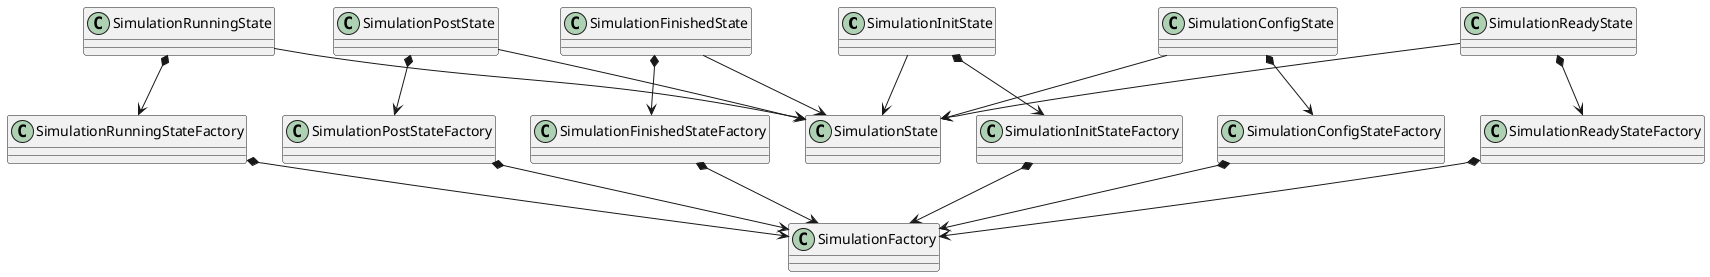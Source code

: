 @startuml 

    SimulationInitState --> SimulationState
    SimulationConfigState --> SimulationState
    SimulationReadyState --> SimulationState
    SimulationRunningState --> SimulationState
    SimulationPostState --> SimulationState
    SimulationFinishedState -> SimulationState

    SimulationInitState *--> SimulationInitStateFactory
    SimulationConfigState *--> SimulationConfigStateFactory
    SimulationReadyState *--> SimulationReadyStateFactory
    SimulationRunningState *--> SimulationRunningStateFactory
    SimulationPostState *--> SimulationPostStateFactory
    SimulationFinishedState *--> SimulationFinishedStateFactory

    SimulationInitStateFactory *--> SimulationFactory
    SimulationConfigStateFactory *--> SimulationFactory
    SimulationReadyStateFactory *--> SimulationFactory
    SimulationRunningStateFactory *--> SimulationFactory
    SimulationPostStateFactory *--> SimulationFactory
    SimulationFinishedStateFactory *--> SimulationFactory
@enduml